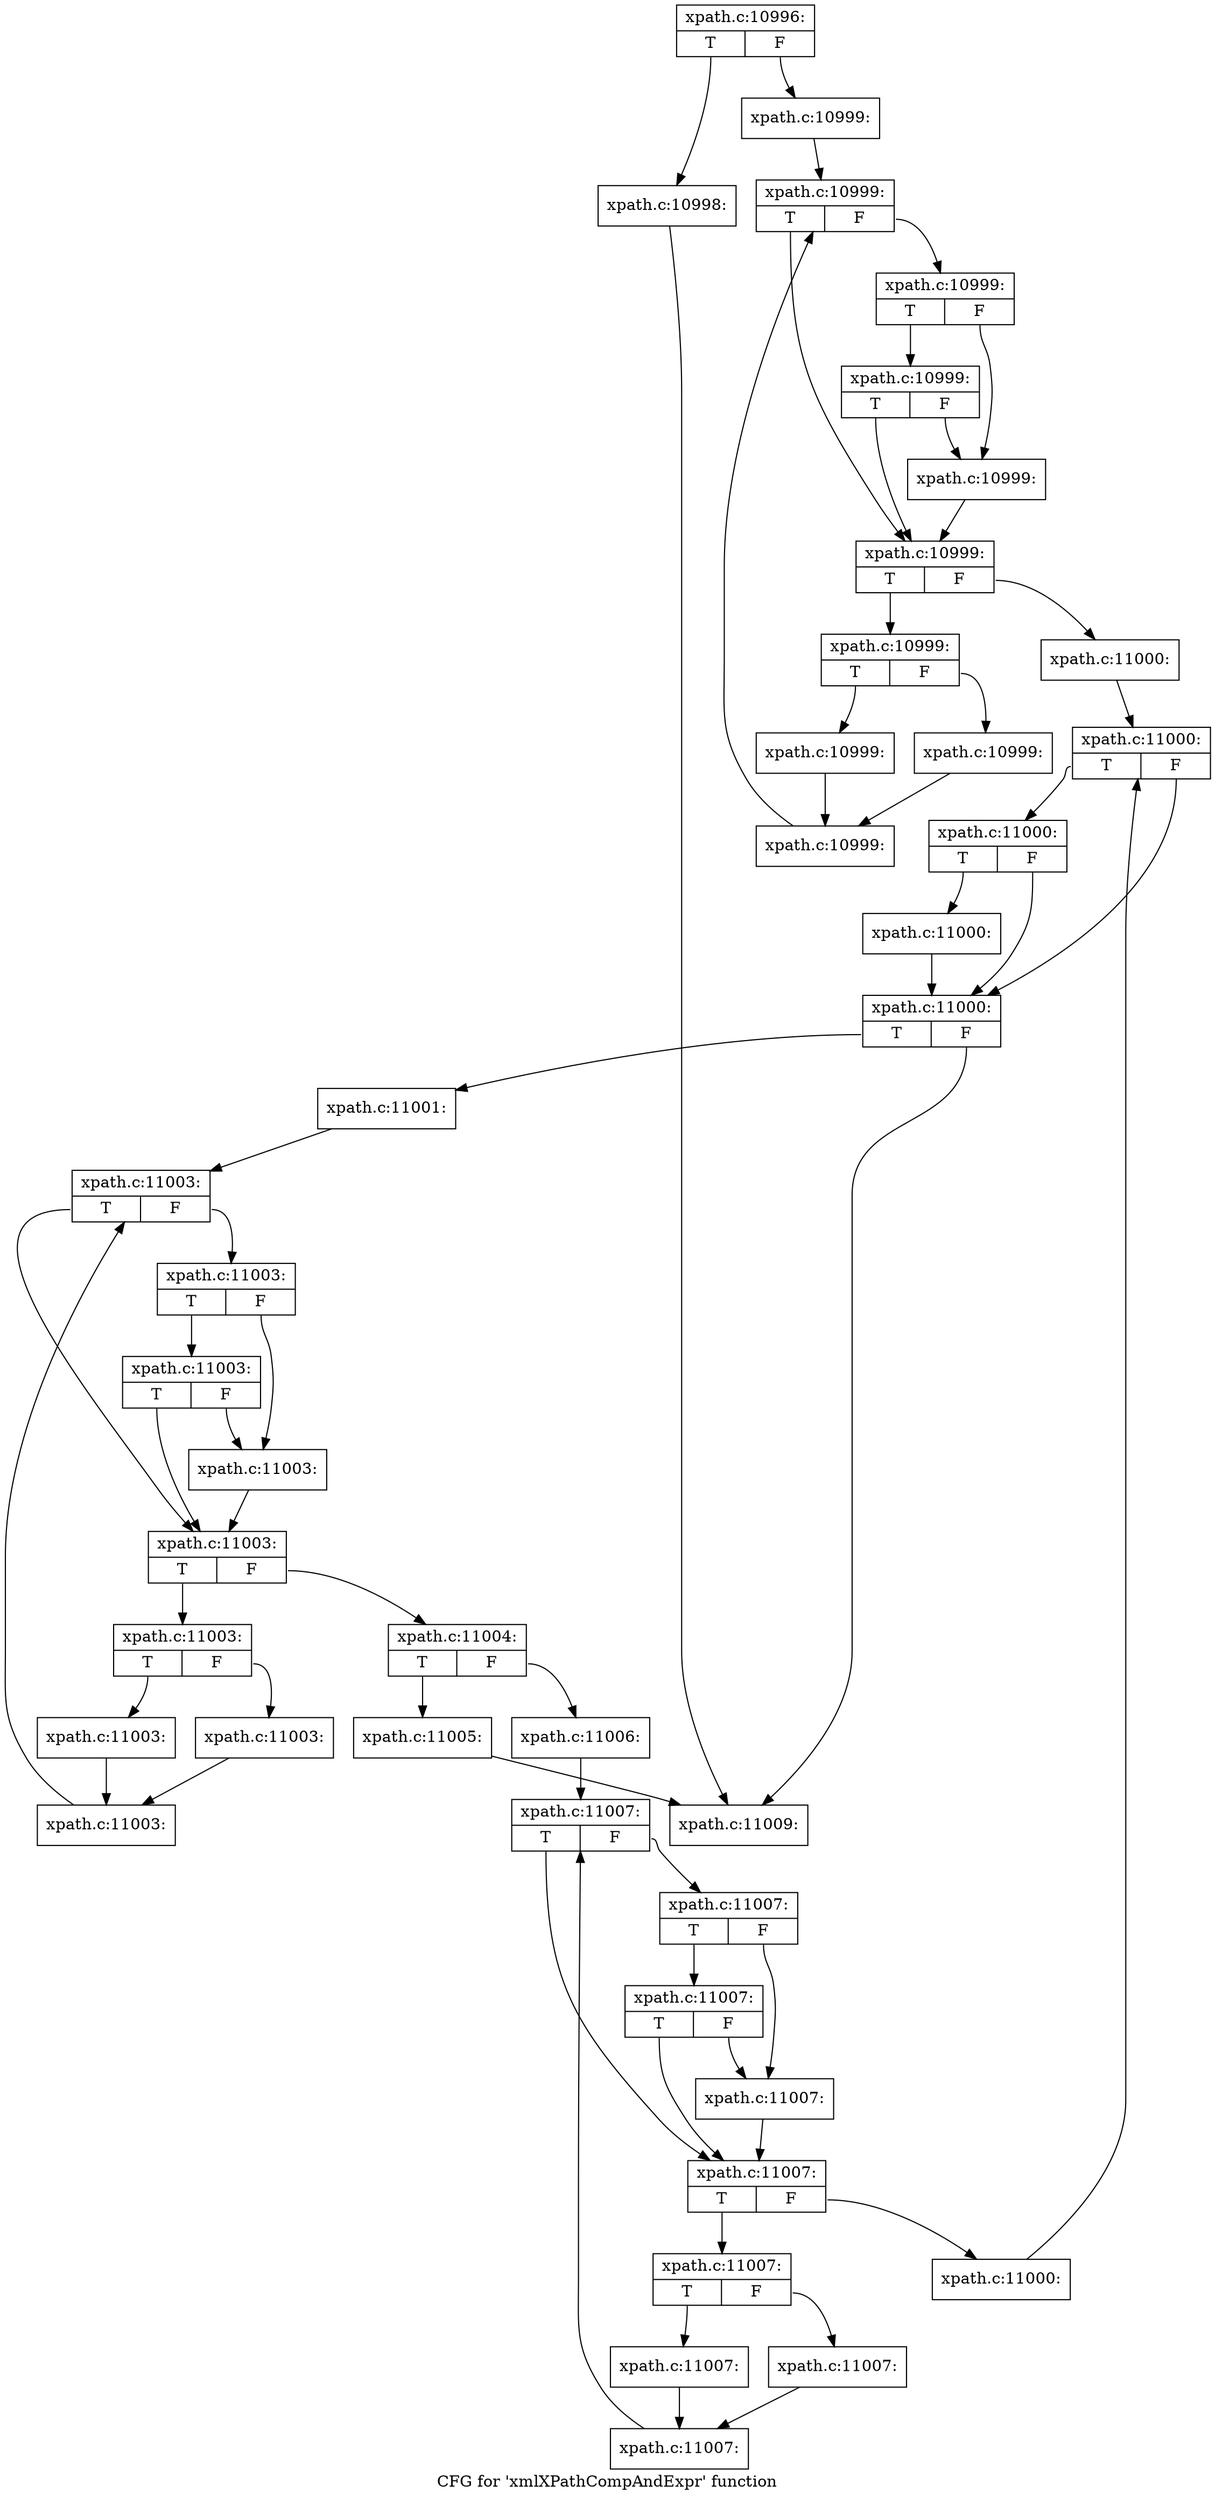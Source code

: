 digraph "CFG for 'xmlXPathCompAndExpr' function" {
	label="CFG for 'xmlXPathCompAndExpr' function";

	Node0x4e8f4f0 [shape=record,label="{xpath.c:10996:|{<s0>T|<s1>F}}"];
	Node0x4e8f4f0:s0 -> Node0x4e99110;
	Node0x4e8f4f0:s1 -> Node0x4e99440;
	Node0x4e99110 [shape=record,label="{xpath.c:10998:}"];
	Node0x4e99110 -> Node0x4e9b350;
	Node0x4e99440 [shape=record,label="{xpath.c:10999:}"];
	Node0x4e99440 -> Node0x4e99760;
	Node0x4e99760 [shape=record,label="{xpath.c:10999:|{<s0>T|<s1>F}}"];
	Node0x4e99760:s0 -> Node0x4e99960;
	Node0x4e99760:s1 -> Node0x4e99a00;
	Node0x4e99a00 [shape=record,label="{xpath.c:10999:|{<s0>T|<s1>F}}"];
	Node0x4e99a00:s0 -> Node0x4e99d60;
	Node0x4e99a00:s1 -> Node0x4e999b0;
	Node0x4e99d60 [shape=record,label="{xpath.c:10999:|{<s0>T|<s1>F}}"];
	Node0x4e99d60:s0 -> Node0x4e99960;
	Node0x4e99d60:s1 -> Node0x4e999b0;
	Node0x4e999b0 [shape=record,label="{xpath.c:10999:}"];
	Node0x4e999b0 -> Node0x4e99960;
	Node0x4e99960 [shape=record,label="{xpath.c:10999:|{<s0>T|<s1>F}}"];
	Node0x4e99960:s0 -> Node0x4e9a390;
	Node0x4e99960:s1 -> Node0x4e99910;
	Node0x4e9a390 [shape=record,label="{xpath.c:10999:|{<s0>T|<s1>F}}"];
	Node0x4e9a390:s0 -> Node0x4e9a840;
	Node0x4e9a390:s1 -> Node0x4e9a890;
	Node0x4e9a840 [shape=record,label="{xpath.c:10999:}"];
	Node0x4e9a840 -> Node0x4e9a8e0;
	Node0x4e9a890 [shape=record,label="{xpath.c:10999:}"];
	Node0x4e9a890 -> Node0x4e9a8e0;
	Node0x4e9a8e0 [shape=record,label="{xpath.c:10999:}"];
	Node0x4e9a8e0 -> Node0x4e99760;
	Node0x4e99910 [shape=record,label="{xpath.c:11000:}"];
	Node0x4e99910 -> Node0x4e9b1a0;
	Node0x4e9b1a0 [shape=record,label="{xpath.c:11000:|{<s0>T|<s1>F}}"];
	Node0x4e9b1a0:s0 -> Node0x4e9b440;
	Node0x4e9b1a0:s1 -> Node0x4e9b3a0;
	Node0x4e9b440 [shape=record,label="{xpath.c:11000:|{<s0>T|<s1>F}}"];
	Node0x4e9b440:s0 -> Node0x4e9b3f0;
	Node0x4e9b440:s1 -> Node0x4e9b3a0;
	Node0x4e9b3f0 [shape=record,label="{xpath.c:11000:}"];
	Node0x4e9b3f0 -> Node0x4e9b3a0;
	Node0x4e9b3a0 [shape=record,label="{xpath.c:11000:|{<s0>T|<s1>F}}"];
	Node0x4e9b3a0:s0 -> Node0x4e9bae0;
	Node0x4e9b3a0:s1 -> Node0x4e9b350;
	Node0x4e9bae0 [shape=record,label="{xpath.c:11001:}"];
	Node0x4e9bae0 -> Node0x4e9c5a0;
	Node0x4e9c5a0 [shape=record,label="{xpath.c:11003:|{<s0>T|<s1>F}}"];
	Node0x4e9c5a0:s0 -> Node0x4e9c7a0;
	Node0x4e9c5a0:s1 -> Node0x4e9c840;
	Node0x4e9c840 [shape=record,label="{xpath.c:11003:|{<s0>T|<s1>F}}"];
	Node0x4e9c840:s0 -> Node0x4e9cba0;
	Node0x4e9c840:s1 -> Node0x4e9c7f0;
	Node0x4e9cba0 [shape=record,label="{xpath.c:11003:|{<s0>T|<s1>F}}"];
	Node0x4e9cba0:s0 -> Node0x4e9c7a0;
	Node0x4e9cba0:s1 -> Node0x4e9c7f0;
	Node0x4e9c7f0 [shape=record,label="{xpath.c:11003:}"];
	Node0x4e9c7f0 -> Node0x4e9c7a0;
	Node0x4e9c7a0 [shape=record,label="{xpath.c:11003:|{<s0>T|<s1>F}}"];
	Node0x4e9c7a0:s0 -> Node0x4e9d1d0;
	Node0x4e9c7a0:s1 -> Node0x4e9c750;
	Node0x4e9d1d0 [shape=record,label="{xpath.c:11003:|{<s0>T|<s1>F}}"];
	Node0x4e9d1d0:s0 -> Node0x4e9d680;
	Node0x4e9d1d0:s1 -> Node0x4e9d6d0;
	Node0x4e9d680 [shape=record,label="{xpath.c:11003:}"];
	Node0x4e9d680 -> Node0x4e9d720;
	Node0x4e9d6d0 [shape=record,label="{xpath.c:11003:}"];
	Node0x4e9d6d0 -> Node0x4e9d720;
	Node0x4e9d720 [shape=record,label="{xpath.c:11003:}"];
	Node0x4e9d720 -> Node0x4e9c5a0;
	Node0x4e9c750 [shape=record,label="{xpath.c:11004:|{<s0>T|<s1>F}}"];
	Node0x4e9c750:s0 -> Node0x4e9e140;
	Node0x4e9c750:s1 -> Node0x4e9e190;
	Node0x4e9e140 [shape=record,label="{xpath.c:11005:}"];
	Node0x4e9e140 -> Node0x4e9b350;
	Node0x4e9e190 [shape=record,label="{xpath.c:11006:}"];
	Node0x4e9e190 -> Node0x4e9e960;
	Node0x4e9e960 [shape=record,label="{xpath.c:11007:|{<s0>T|<s1>F}}"];
	Node0x4e9e960:s0 -> Node0x4e9ed00;
	Node0x4e9e960:s1 -> Node0x4e9eda0;
	Node0x4e9eda0 [shape=record,label="{xpath.c:11007:|{<s0>T|<s1>F}}"];
	Node0x4e9eda0:s0 -> Node0x4e9f100;
	Node0x4e9eda0:s1 -> Node0x4e9ed50;
	Node0x4e9f100 [shape=record,label="{xpath.c:11007:|{<s0>T|<s1>F}}"];
	Node0x4e9f100:s0 -> Node0x4e9ed00;
	Node0x4e9f100:s1 -> Node0x4e9ed50;
	Node0x4e9ed50 [shape=record,label="{xpath.c:11007:}"];
	Node0x4e9ed50 -> Node0x4e9ed00;
	Node0x4e9ed00 [shape=record,label="{xpath.c:11007:|{<s0>T|<s1>F}}"];
	Node0x4e9ed00:s0 -> Node0x4e9f730;
	Node0x4e9ed00:s1 -> Node0x4e9ea50;
	Node0x4e9f730 [shape=record,label="{xpath.c:11007:|{<s0>T|<s1>F}}"];
	Node0x4e9f730:s0 -> Node0x4e9fbe0;
	Node0x4e9f730:s1 -> Node0x4e9fc30;
	Node0x4e9fbe0 [shape=record,label="{xpath.c:11007:}"];
	Node0x4e9fbe0 -> Node0x4e9fc80;
	Node0x4e9fc30 [shape=record,label="{xpath.c:11007:}"];
	Node0x4e9fc30 -> Node0x4e9fc80;
	Node0x4e9fc80 [shape=record,label="{xpath.c:11007:}"];
	Node0x4e9fc80 -> Node0x4e9e960;
	Node0x4e9ea50 [shape=record,label="{xpath.c:11000:}"];
	Node0x4e9ea50 -> Node0x4e9b1a0;
	Node0x4e9b350 [shape=record,label="{xpath.c:11009:}"];
}
